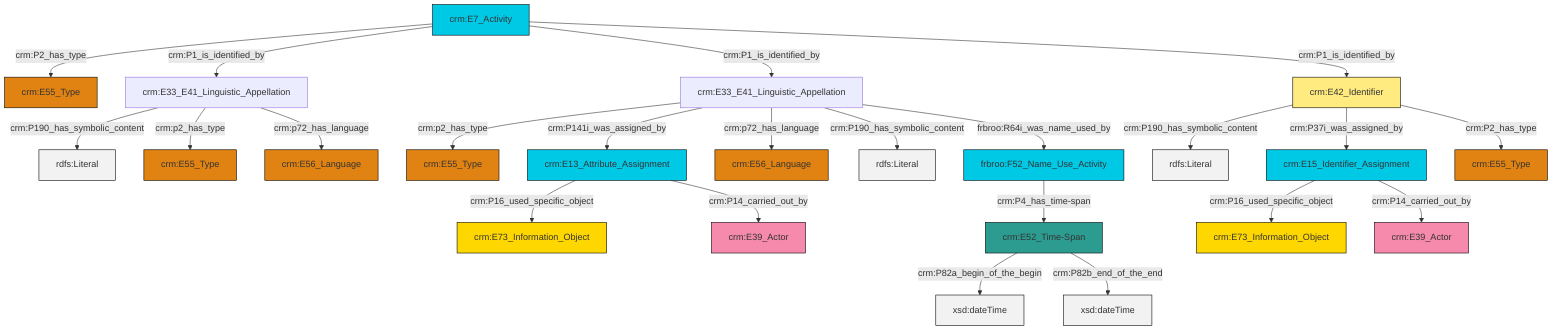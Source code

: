 graph TD
classDef Literal fill:#f2f2f2,stroke:#000000;
classDef CRM_Entity fill:#FFFFFF,stroke:#000000;
classDef Temporal_Entity fill:#00C9E6, stroke:#000000;
classDef Type fill:#E18312, stroke:#000000;
classDef Time-Span fill:#2C9C91, stroke:#000000;
classDef Appellation fill:#FFEB7F, stroke:#000000;
classDef Place fill:#008836, stroke:#000000;
classDef Persistent_Item fill:#B266B2, stroke:#000000;
classDef Conceptual_Object fill:#FFD700, stroke:#000000;
classDef Physical_Thing fill:#D2B48C, stroke:#000000;
classDef Actor fill:#f58aad, stroke:#000000;
classDef PC_Classes fill:#4ce600, stroke:#000000;
classDef Multi fill:#cccccc,stroke:#000000;

2["crm:E13_Attribute_Assignment"]:::Temporal_Entity -->|crm:P16_used_specific_object| 0["crm:E73_Information_Object"]:::Conceptual_Object
7["crm:E33_E41_Linguistic_Appellation"]:::Default -->|crm:p2_has_type| 8["crm:E55_Type"]:::Type
13["crm:E42_Identifier"]:::Appellation -->|crm:P190_has_symbolic_content| 15[rdfs:Literal]:::Literal
2["crm:E13_Attribute_Assignment"]:::Temporal_Entity -->|crm:P14_carried_out_by| 16["crm:E39_Actor"]:::Actor
17["crm:E7_Activity"]:::Temporal_Entity -->|crm:P2_has_type| 18["crm:E55_Type"]:::Type
17["crm:E7_Activity"]:::Temporal_Entity -->|crm:P1_is_identified_by| 19["crm:E33_E41_Linguistic_Appellation"]:::Default
17["crm:E7_Activity"]:::Temporal_Entity -->|crm:P1_is_identified_by| 7["crm:E33_E41_Linguistic_Appellation"]:::Default
7["crm:E33_E41_Linguistic_Appellation"]:::Default -->|crm:P141i_was_assigned_by| 2["crm:E13_Attribute_Assignment"]:::Temporal_Entity
10["crm:E52_Time-Span"]:::Time-Span -->|crm:P82a_begin_of_the_begin| 24[xsd:dateTime]:::Literal
7["crm:E33_E41_Linguistic_Appellation"]:::Default -->|crm:p72_has_language| 25["crm:E56_Language"]:::Type
19["crm:E33_E41_Linguistic_Appellation"]:::Default -->|crm:P190_has_symbolic_content| 26[rdfs:Literal]:::Literal
19["crm:E33_E41_Linguistic_Appellation"]:::Default -->|crm:p2_has_type| 5["crm:E55_Type"]:::Type
28["crm:E15_Identifier_Assignment"]:::Temporal_Entity -->|crm:P16_used_specific_object| 30["crm:E73_Information_Object"]:::Conceptual_Object
17["crm:E7_Activity"]:::Temporal_Entity -->|crm:P1_is_identified_by| 13["crm:E42_Identifier"]:::Appellation
28["crm:E15_Identifier_Assignment"]:::Temporal_Entity -->|crm:P14_carried_out_by| 3["crm:E39_Actor"]:::Actor
7["crm:E33_E41_Linguistic_Appellation"]:::Default -->|crm:P190_has_symbolic_content| 35[rdfs:Literal]:::Literal
7["crm:E33_E41_Linguistic_Appellation"]:::Default -->|frbroo:R64i_was_name_used_by| 22["frbroo:F52_Name_Use_Activity"]:::Temporal_Entity
22["frbroo:F52_Name_Use_Activity"]:::Temporal_Entity -->|crm:P4_has_time-span| 10["crm:E52_Time-Span"]:::Time-Span
13["crm:E42_Identifier"]:::Appellation -->|crm:P37i_was_assigned_by| 28["crm:E15_Identifier_Assignment"]:::Temporal_Entity
10["crm:E52_Time-Span"]:::Time-Span -->|crm:P82b_end_of_the_end| 37[xsd:dateTime]:::Literal
19["crm:E33_E41_Linguistic_Appellation"]:::Default -->|crm:p72_has_language| 32["crm:E56_Language"]:::Type
13["crm:E42_Identifier"]:::Appellation -->|crm:P2_has_type| 20["crm:E55_Type"]:::Type